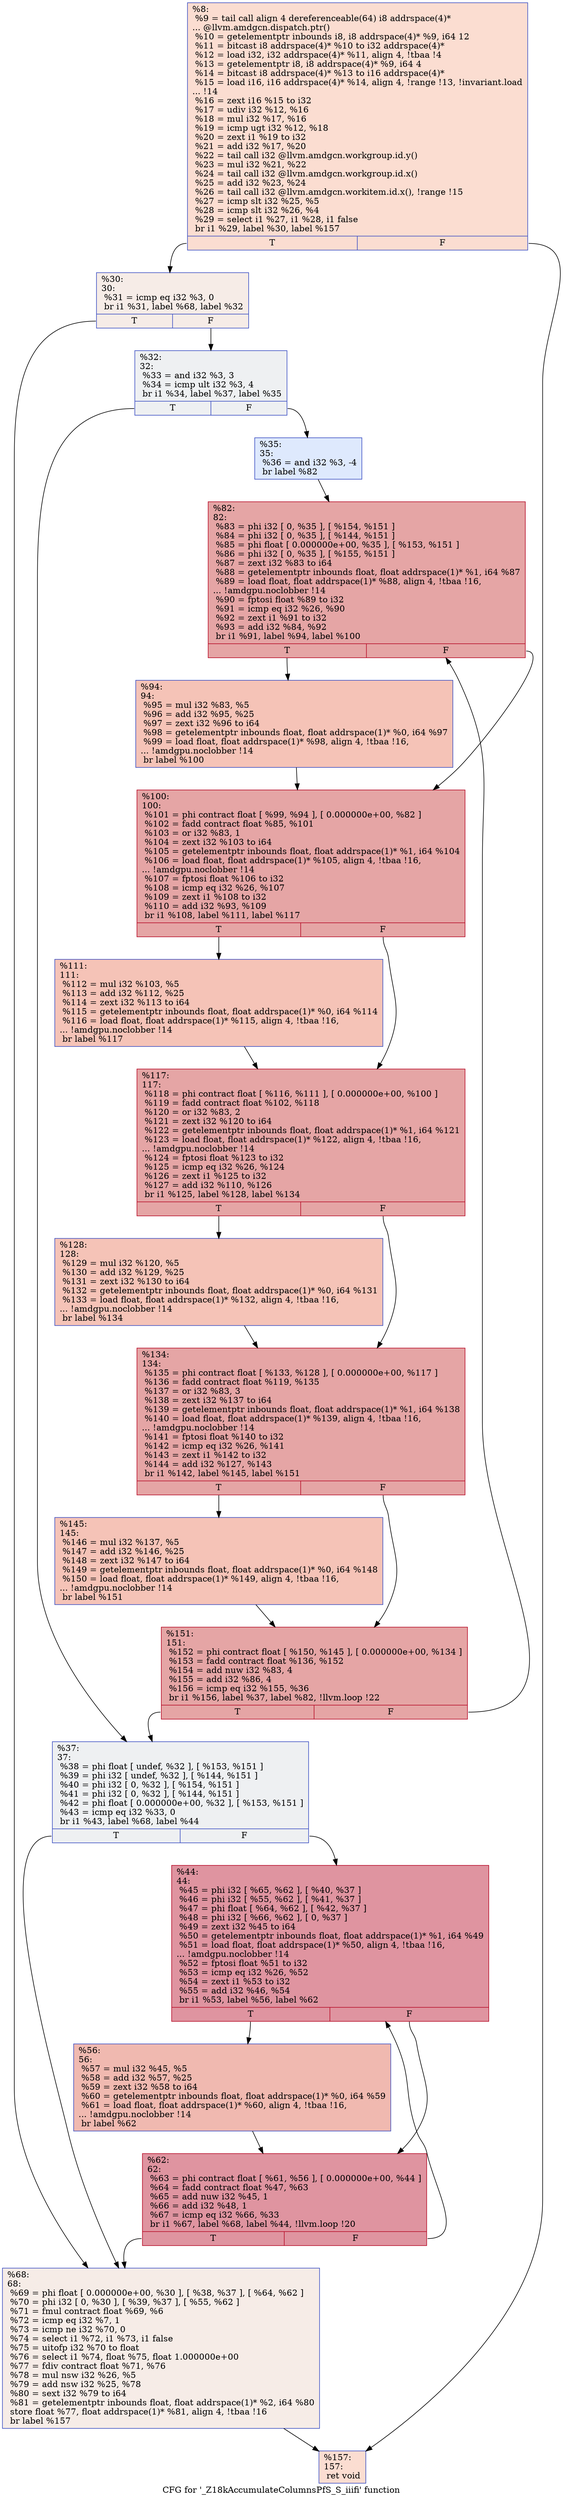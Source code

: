 digraph "CFG for '_Z18kAccumulateColumnsPfS_S_iiifi' function" {
	label="CFG for '_Z18kAccumulateColumnsPfS_S_iiifi' function";

	Node0x548ad80 [shape=record,color="#3d50c3ff", style=filled, fillcolor="#f7b39670",label="{%8:\l  %9 = tail call align 4 dereferenceable(64) i8 addrspace(4)*\l... @llvm.amdgcn.dispatch.ptr()\l  %10 = getelementptr inbounds i8, i8 addrspace(4)* %9, i64 12\l  %11 = bitcast i8 addrspace(4)* %10 to i32 addrspace(4)*\l  %12 = load i32, i32 addrspace(4)* %11, align 4, !tbaa !4\l  %13 = getelementptr i8, i8 addrspace(4)* %9, i64 4\l  %14 = bitcast i8 addrspace(4)* %13 to i16 addrspace(4)*\l  %15 = load i16, i16 addrspace(4)* %14, align 4, !range !13, !invariant.load\l... !14\l  %16 = zext i16 %15 to i32\l  %17 = udiv i32 %12, %16\l  %18 = mul i32 %17, %16\l  %19 = icmp ugt i32 %12, %18\l  %20 = zext i1 %19 to i32\l  %21 = add i32 %17, %20\l  %22 = tail call i32 @llvm.amdgcn.workgroup.id.y()\l  %23 = mul i32 %21, %22\l  %24 = tail call i32 @llvm.amdgcn.workgroup.id.x()\l  %25 = add i32 %23, %24\l  %26 = tail call i32 @llvm.amdgcn.workitem.id.x(), !range !15\l  %27 = icmp slt i32 %25, %5\l  %28 = icmp slt i32 %26, %4\l  %29 = select i1 %27, i1 %28, i1 false\l  br i1 %29, label %30, label %157\l|{<s0>T|<s1>F}}"];
	Node0x548ad80:s0 -> Node0x548d5f0;
	Node0x548ad80:s1 -> Node0x548d680;
	Node0x548d5f0 [shape=record,color="#3d50c3ff", style=filled, fillcolor="#ead5c970",label="{%30:\l30:                                               \l  %31 = icmp eq i32 %3, 0\l  br i1 %31, label %68, label %32\l|{<s0>T|<s1>F}}"];
	Node0x548d5f0:s0 -> Node0x548d880;
	Node0x548d5f0:s1 -> Node0x548d8d0;
	Node0x548d8d0 [shape=record,color="#3d50c3ff", style=filled, fillcolor="#d9dce170",label="{%32:\l32:                                               \l  %33 = and i32 %3, 3\l  %34 = icmp ult i32 %3, 4\l  br i1 %34, label %37, label %35\l|{<s0>T|<s1>F}}"];
	Node0x548d8d0:s0 -> Node0x548dcb0;
	Node0x548d8d0:s1 -> Node0x548dd00;
	Node0x548dd00 [shape=record,color="#3d50c3ff", style=filled, fillcolor="#b5cdfa70",label="{%35:\l35:                                               \l  %36 = and i32 %3, -4\l  br label %82\l}"];
	Node0x548dd00 -> Node0x548df00;
	Node0x548dcb0 [shape=record,color="#3d50c3ff", style=filled, fillcolor="#d9dce170",label="{%37:\l37:                                               \l  %38 = phi float [ undef, %32 ], [ %153, %151 ]\l  %39 = phi i32 [ undef, %32 ], [ %144, %151 ]\l  %40 = phi i32 [ 0, %32 ], [ %154, %151 ]\l  %41 = phi i32 [ 0, %32 ], [ %144, %151 ]\l  %42 = phi float [ 0.000000e+00, %32 ], [ %153, %151 ]\l  %43 = icmp eq i32 %33, 0\l  br i1 %43, label %68, label %44\l|{<s0>T|<s1>F}}"];
	Node0x548dcb0:s0 -> Node0x548d880;
	Node0x548dcb0:s1 -> Node0x548f3d0;
	Node0x548f3d0 [shape=record,color="#b70d28ff", style=filled, fillcolor="#b70d2870",label="{%44:\l44:                                               \l  %45 = phi i32 [ %65, %62 ], [ %40, %37 ]\l  %46 = phi i32 [ %55, %62 ], [ %41, %37 ]\l  %47 = phi float [ %64, %62 ], [ %42, %37 ]\l  %48 = phi i32 [ %66, %62 ], [ 0, %37 ]\l  %49 = zext i32 %45 to i64\l  %50 = getelementptr inbounds float, float addrspace(1)* %1, i64 %49\l  %51 = load float, float addrspace(1)* %50, align 4, !tbaa !16,\l... !amdgpu.noclobber !14\l  %52 = fptosi float %51 to i32\l  %53 = icmp eq i32 %26, %52\l  %54 = zext i1 %53 to i32\l  %55 = add i32 %46, %54\l  br i1 %53, label %56, label %62\l|{<s0>T|<s1>F}}"];
	Node0x548f3d0:s0 -> Node0x5490560;
	Node0x548f3d0:s1 -> Node0x548f540;
	Node0x5490560 [shape=record,color="#3d50c3ff", style=filled, fillcolor="#de614d70",label="{%56:\l56:                                               \l  %57 = mul i32 %45, %5\l  %58 = add i32 %57, %25\l  %59 = zext i32 %58 to i64\l  %60 = getelementptr inbounds float, float addrspace(1)* %0, i64 %59\l  %61 = load float, float addrspace(1)* %60, align 4, !tbaa !16,\l... !amdgpu.noclobber !14\l  br label %62\l}"];
	Node0x5490560 -> Node0x548f540;
	Node0x548f540 [shape=record,color="#b70d28ff", style=filled, fillcolor="#b70d2870",label="{%62:\l62:                                               \l  %63 = phi contract float [ %61, %56 ], [ 0.000000e+00, %44 ]\l  %64 = fadd contract float %47, %63\l  %65 = add nuw i32 %45, 1\l  %66 = add i32 %48, 1\l  %67 = icmp eq i32 %66, %33\l  br i1 %67, label %68, label %44, !llvm.loop !20\l|{<s0>T|<s1>F}}"];
	Node0x548f540:s0 -> Node0x548d880;
	Node0x548f540:s1 -> Node0x548f3d0;
	Node0x548d880 [shape=record,color="#3d50c3ff", style=filled, fillcolor="#ead5c970",label="{%68:\l68:                                               \l  %69 = phi float [ 0.000000e+00, %30 ], [ %38, %37 ], [ %64, %62 ]\l  %70 = phi i32 [ 0, %30 ], [ %39, %37 ], [ %55, %62 ]\l  %71 = fmul contract float %69, %6\l  %72 = icmp eq i32 %7, 1\l  %73 = icmp ne i32 %70, 0\l  %74 = select i1 %72, i1 %73, i1 false\l  %75 = uitofp i32 %70 to float\l  %76 = select i1 %74, float %75, float 1.000000e+00\l  %77 = fdiv contract float %71, %76\l  %78 = mul nsw i32 %26, %5\l  %79 = add nsw i32 %25, %78\l  %80 = sext i32 %79 to i64\l  %81 = getelementptr inbounds float, float addrspace(1)* %2, i64 %80\l  store float %77, float addrspace(1)* %81, align 4, !tbaa !16\l  br label %157\l}"];
	Node0x548d880 -> Node0x548d680;
	Node0x548df00 [shape=record,color="#b70d28ff", style=filled, fillcolor="#c5333470",label="{%82:\l82:                                               \l  %83 = phi i32 [ 0, %35 ], [ %154, %151 ]\l  %84 = phi i32 [ 0, %35 ], [ %144, %151 ]\l  %85 = phi float [ 0.000000e+00, %35 ], [ %153, %151 ]\l  %86 = phi i32 [ 0, %35 ], [ %155, %151 ]\l  %87 = zext i32 %83 to i64\l  %88 = getelementptr inbounds float, float addrspace(1)* %1, i64 %87\l  %89 = load float, float addrspace(1)* %88, align 4, !tbaa !16,\l... !amdgpu.noclobber !14\l  %90 = fptosi float %89 to i32\l  %91 = icmp eq i32 %26, %90\l  %92 = zext i1 %91 to i32\l  %93 = add i32 %84, %92\l  br i1 %91, label %94, label %100\l|{<s0>T|<s1>F}}"];
	Node0x548df00:s0 -> Node0x54924c0;
	Node0x548df00:s1 -> Node0x5492550;
	Node0x54924c0 [shape=record,color="#3d50c3ff", style=filled, fillcolor="#e8765c70",label="{%94:\l94:                                               \l  %95 = mul i32 %83, %5\l  %96 = add i32 %95, %25\l  %97 = zext i32 %96 to i64\l  %98 = getelementptr inbounds float, float addrspace(1)* %0, i64 %97\l  %99 = load float, float addrspace(1)* %98, align 4, !tbaa !16,\l... !amdgpu.noclobber !14\l  br label %100\l}"];
	Node0x54924c0 -> Node0x5492550;
	Node0x5492550 [shape=record,color="#b70d28ff", style=filled, fillcolor="#c5333470",label="{%100:\l100:                                              \l  %101 = phi contract float [ %99, %94 ], [ 0.000000e+00, %82 ]\l  %102 = fadd contract float %85, %101\l  %103 = or i32 %83, 1\l  %104 = zext i32 %103 to i64\l  %105 = getelementptr inbounds float, float addrspace(1)* %1, i64 %104\l  %106 = load float, float addrspace(1)* %105, align 4, !tbaa !16,\l... !amdgpu.noclobber !14\l  %107 = fptosi float %106 to i32\l  %108 = icmp eq i32 %26, %107\l  %109 = zext i1 %108 to i32\l  %110 = add i32 %93, %109\l  br i1 %108, label %111, label %117\l|{<s0>T|<s1>F}}"];
	Node0x5492550:s0 -> Node0x5492ef0;
	Node0x5492550:s1 -> Node0x5492f80;
	Node0x5492ef0 [shape=record,color="#3d50c3ff", style=filled, fillcolor="#e8765c70",label="{%111:\l111:                                              \l  %112 = mul i32 %103, %5\l  %113 = add i32 %112, %25\l  %114 = zext i32 %113 to i64\l  %115 = getelementptr inbounds float, float addrspace(1)* %0, i64 %114\l  %116 = load float, float addrspace(1)* %115, align 4, !tbaa !16,\l... !amdgpu.noclobber !14\l  br label %117\l}"];
	Node0x5492ef0 -> Node0x5492f80;
	Node0x5492f80 [shape=record,color="#b70d28ff", style=filled, fillcolor="#c5333470",label="{%117:\l117:                                              \l  %118 = phi contract float [ %116, %111 ], [ 0.000000e+00, %100 ]\l  %119 = fadd contract float %102, %118\l  %120 = or i32 %83, 2\l  %121 = zext i32 %120 to i64\l  %122 = getelementptr inbounds float, float addrspace(1)* %1, i64 %121\l  %123 = load float, float addrspace(1)* %122, align 4, !tbaa !16,\l... !amdgpu.noclobber !14\l  %124 = fptosi float %123 to i32\l  %125 = icmp eq i32 %26, %124\l  %126 = zext i1 %125 to i32\l  %127 = add i32 %110, %126\l  br i1 %125, label %128, label %134\l|{<s0>T|<s1>F}}"];
	Node0x5492f80:s0 -> Node0x5493920;
	Node0x5492f80:s1 -> Node0x54939b0;
	Node0x5493920 [shape=record,color="#3d50c3ff", style=filled, fillcolor="#e8765c70",label="{%128:\l128:                                              \l  %129 = mul i32 %120, %5\l  %130 = add i32 %129, %25\l  %131 = zext i32 %130 to i64\l  %132 = getelementptr inbounds float, float addrspace(1)* %0, i64 %131\l  %133 = load float, float addrspace(1)* %132, align 4, !tbaa !16,\l... !amdgpu.noclobber !14\l  br label %134\l}"];
	Node0x5493920 -> Node0x54939b0;
	Node0x54939b0 [shape=record,color="#b70d28ff", style=filled, fillcolor="#c5333470",label="{%134:\l134:                                              \l  %135 = phi contract float [ %133, %128 ], [ 0.000000e+00, %117 ]\l  %136 = fadd contract float %119, %135\l  %137 = or i32 %83, 3\l  %138 = zext i32 %137 to i64\l  %139 = getelementptr inbounds float, float addrspace(1)* %1, i64 %138\l  %140 = load float, float addrspace(1)* %139, align 4, !tbaa !16,\l... !amdgpu.noclobber !14\l  %141 = fptosi float %140 to i32\l  %142 = icmp eq i32 %26, %141\l  %143 = zext i1 %142 to i32\l  %144 = add i32 %127, %143\l  br i1 %142, label %145, label %151\l|{<s0>T|<s1>F}}"];
	Node0x54939b0:s0 -> Node0x5491480;
	Node0x54939b0:s1 -> Node0x548e410;
	Node0x5491480 [shape=record,color="#3d50c3ff", style=filled, fillcolor="#e8765c70",label="{%145:\l145:                                              \l  %146 = mul i32 %137, %5\l  %147 = add i32 %146, %25\l  %148 = zext i32 %147 to i64\l  %149 = getelementptr inbounds float, float addrspace(1)* %0, i64 %148\l  %150 = load float, float addrspace(1)* %149, align 4, !tbaa !16,\l... !amdgpu.noclobber !14\l  br label %151\l}"];
	Node0x5491480 -> Node0x548e410;
	Node0x548e410 [shape=record,color="#b70d28ff", style=filled, fillcolor="#c5333470",label="{%151:\l151:                                              \l  %152 = phi contract float [ %150, %145 ], [ 0.000000e+00, %134 ]\l  %153 = fadd contract float %136, %152\l  %154 = add nuw i32 %83, 4\l  %155 = add i32 %86, 4\l  %156 = icmp eq i32 %155, %36\l  br i1 %156, label %37, label %82, !llvm.loop !22\l|{<s0>T|<s1>F}}"];
	Node0x548e410:s0 -> Node0x548dcb0;
	Node0x548e410:s1 -> Node0x548df00;
	Node0x548d680 [shape=record,color="#3d50c3ff", style=filled, fillcolor="#f7b39670",label="{%157:\l157:                                              \l  ret void\l}"];
}
